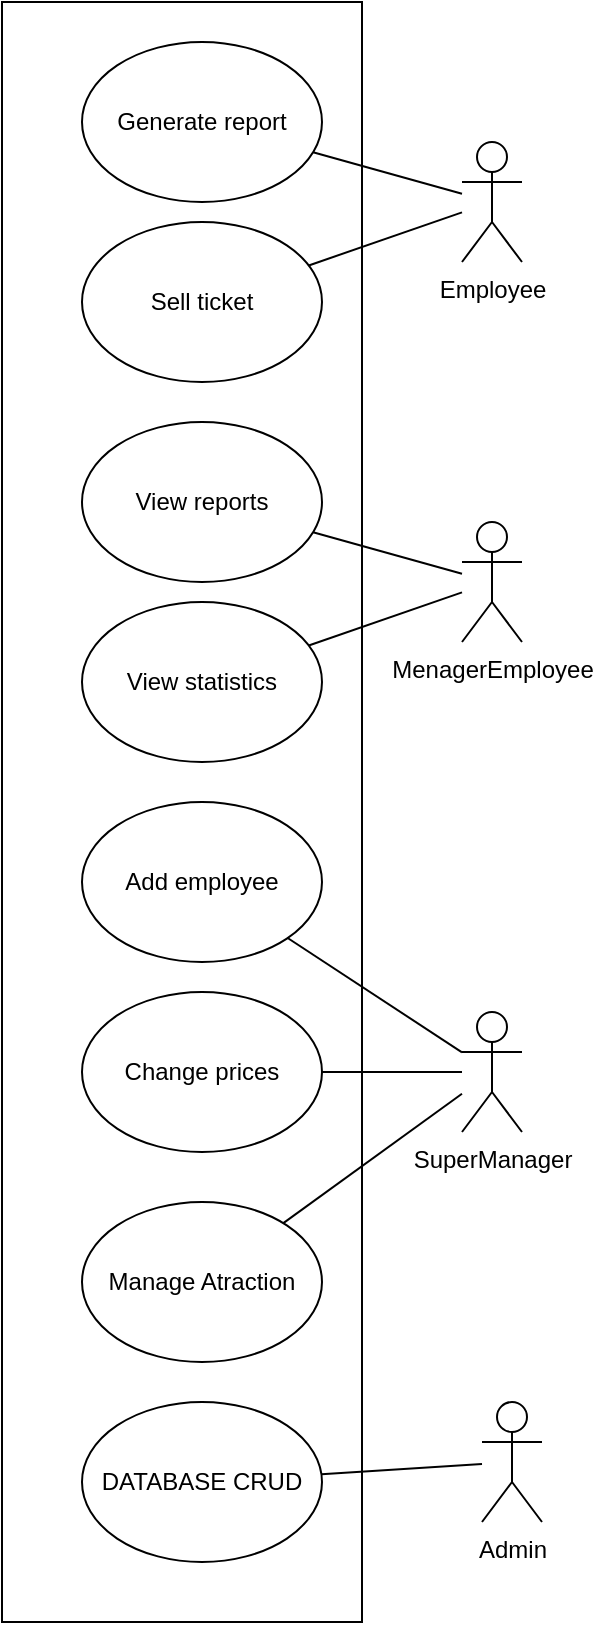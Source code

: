 <mxfile version="13.1.1" type="device"><diagram id="TD30IQcGOhZ__YHhUXgD" name="Page-1"><mxGraphModel dx="1422" dy="763" grid="1" gridSize="10" guides="1" tooltips="1" connect="1" arrows="1" fold="1" page="1" pageScale="1" pageWidth="827" pageHeight="1169" math="0" shadow="0"><root><mxCell id="0"/><mxCell id="1" parent="0"/><mxCell id="TE8eTvh4LUMej1WHO6Le-27" value="" style="rounded=0;whiteSpace=wrap;html=1;" parent="1" vertex="1"><mxGeometry x="500" y="50" width="180" height="810" as="geometry"/></mxCell><mxCell id="TE8eTvh4LUMej1WHO6Le-21" value="Employee" style="shape=umlActor;verticalLabelPosition=bottom;labelBackgroundColor=#ffffff;verticalAlign=top;html=1;outlineConnect=0;" parent="1" vertex="1"><mxGeometry x="730" y="120" width="30" height="60" as="geometry"/></mxCell><mxCell id="TE8eTvh4LUMej1WHO6Le-29" value="Sell ticket" style="ellipse;whiteSpace=wrap;html=1;" parent="1" vertex="1"><mxGeometry x="540" y="160" width="120" height="80" as="geometry"/></mxCell><mxCell id="TE8eTvh4LUMej1WHO6Le-32" value="Generate report" style="ellipse;whiteSpace=wrap;html=1;" parent="1" vertex="1"><mxGeometry x="540" y="70" width="120" height="80" as="geometry"/></mxCell><mxCell id="TE8eTvh4LUMej1WHO6Le-38" value="MenagerEmployee" style="shape=umlActor;verticalLabelPosition=bottom;labelBackgroundColor=#ffffff;verticalAlign=top;html=1;outlineConnect=0;" parent="1" vertex="1"><mxGeometry x="730" y="310" width="30" height="60" as="geometry"/></mxCell><mxCell id="TE8eTvh4LUMej1WHO6Le-41" value="View statistics" style="ellipse;whiteSpace=wrap;html=1;" parent="1" vertex="1"><mxGeometry x="540" y="350" width="120" height="80" as="geometry"/></mxCell><mxCell id="TE8eTvh4LUMej1WHO6Le-44" value="View reports" style="ellipse;whiteSpace=wrap;html=1;" parent="1" vertex="1"><mxGeometry x="540" y="260" width="120" height="80" as="geometry"/></mxCell><mxCell id="TE8eTvh4LUMej1WHO6Le-54" value="SuperManager" style="shape=umlActor;verticalLabelPosition=bottom;labelBackgroundColor=#ffffff;verticalAlign=top;html=1;outlineConnect=0;" parent="1" vertex="1"><mxGeometry x="730" y="555" width="30" height="60" as="geometry"/></mxCell><mxCell id="TE8eTvh4LUMej1WHO6Le-55" value="Change prices" style="ellipse;whiteSpace=wrap;html=1;" parent="1" vertex="1"><mxGeometry x="540" y="545" width="120" height="80" as="geometry"/></mxCell><mxCell id="TE8eTvh4LUMej1WHO6Le-56" value="Add employee" style="ellipse;whiteSpace=wrap;html=1;" parent="1" vertex="1"><mxGeometry x="540" y="450" width="120" height="80" as="geometry"/></mxCell><mxCell id="rtTBIF245mQl4JcEmxSn-3" value="" style="endArrow=none;html=1;" parent="1" source="TE8eTvh4LUMej1WHO6Le-56" target="TE8eTvh4LUMej1WHO6Le-54" edge="1"><mxGeometry width="50" height="50" relative="1" as="geometry"><mxPoint x="480" y="520" as="sourcePoint"/><mxPoint x="530" y="470" as="targetPoint"/></mxGeometry></mxCell><mxCell id="rtTBIF245mQl4JcEmxSn-4" value="" style="endArrow=none;html=1;" parent="1" source="TE8eTvh4LUMej1WHO6Le-55" target="TE8eTvh4LUMej1WHO6Le-54" edge="1"><mxGeometry width="50" height="50" relative="1" as="geometry"><mxPoint x="458.176" y="510.213" as="sourcePoint"/><mxPoint x="740" y="462.535" as="targetPoint"/></mxGeometry></mxCell><mxCell id="rtTBIF245mQl4JcEmxSn-5" value="" style="endArrow=none;html=1;" parent="1" source="TE8eTvh4LUMej1WHO6Le-44" target="TE8eTvh4LUMej1WHO6Le-38" edge="1"><mxGeometry width="50" height="50" relative="1" as="geometry"><mxPoint x="480" y="390" as="sourcePoint"/><mxPoint x="530" y="340" as="targetPoint"/></mxGeometry></mxCell><mxCell id="rtTBIF245mQl4JcEmxSn-7" value="" style="endArrow=none;html=1;" parent="1" source="TE8eTvh4LUMej1WHO6Le-41" target="TE8eTvh4LUMej1WHO6Le-38" edge="1"><mxGeometry width="50" height="50" relative="1" as="geometry"><mxPoint x="457.553" y="388.693" as="sourcePoint"/><mxPoint x="740" y="332.958" as="targetPoint"/></mxGeometry></mxCell><mxCell id="rtTBIF245mQl4JcEmxSn-8" value="" style="endArrow=none;html=1;" parent="1" source="TE8eTvh4LUMej1WHO6Le-29" target="TE8eTvh4LUMej1WHO6Le-21" edge="1"><mxGeometry width="50" height="50" relative="1" as="geometry"><mxPoint x="658.692" y="376.628" as="sourcePoint"/><mxPoint x="740" y="337.241" as="targetPoint"/></mxGeometry></mxCell><mxCell id="rtTBIF245mQl4JcEmxSn-9" value="" style="endArrow=none;html=1;" parent="1" source="TE8eTvh4LUMej1WHO6Le-32" target="TE8eTvh4LUMej1WHO6Le-21" edge="1"><mxGeometry width="50" height="50" relative="1" as="geometry"><mxPoint x="457.553" y="248.693" as="sourcePoint"/><mxPoint x="740" y="192.958" as="targetPoint"/></mxGeometry></mxCell><mxCell id="rtTBIF245mQl4JcEmxSn-12" value="Manage Atraction" style="ellipse;whiteSpace=wrap;html=1;" parent="1" vertex="1"><mxGeometry x="540" y="650" width="120" height="80" as="geometry"/></mxCell><mxCell id="rtTBIF245mQl4JcEmxSn-13" value="" style="endArrow=none;html=1;" parent="1" source="rtTBIF245mQl4JcEmxSn-12" target="TE8eTvh4LUMej1WHO6Le-54" edge="1"><mxGeometry width="50" height="50" relative="1" as="geometry"><mxPoint x="662.205" y="575.284" as="sourcePoint"/><mxPoint x="740" y="545.69" as="targetPoint"/></mxGeometry></mxCell><mxCell id="IiVoPamfK82X0foNoAEu-1" value="Admin" style="shape=umlActor;verticalLabelPosition=bottom;labelBackgroundColor=#ffffff;verticalAlign=top;html=1;outlineConnect=0;" vertex="1" parent="1"><mxGeometry x="740" y="750" width="30" height="60" as="geometry"/></mxCell><mxCell id="IiVoPamfK82X0foNoAEu-3" value="DATABASE CRUD" style="ellipse;whiteSpace=wrap;html=1;" vertex="1" parent="1"><mxGeometry x="540" y="750" width="120" height="80" as="geometry"/></mxCell><mxCell id="IiVoPamfK82X0foNoAEu-4" value="" style="endArrow=none;html=1;" edge="1" parent="1" source="IiVoPamfK82X0foNoAEu-3" target="IiVoPamfK82X0foNoAEu-1"><mxGeometry width="50" height="50" relative="1" as="geometry"><mxPoint x="660.001" y="794.732" as="sourcePoint"/><mxPoint x="749.33" y="730.002" as="targetPoint"/></mxGeometry></mxCell></root></mxGraphModel></diagram></mxfile>
